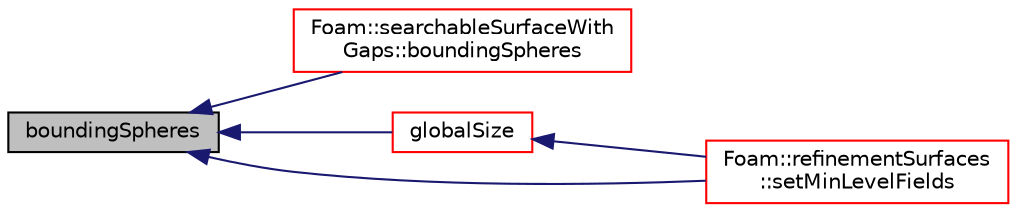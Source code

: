digraph "boundingSpheres"
{
  bgcolor="transparent";
  edge [fontname="Helvetica",fontsize="10",labelfontname="Helvetica",labelfontsize="10"];
  node [fontname="Helvetica",fontsize="10",shape=record];
  rankdir="LR";
  Node1 [label="boundingSpheres",height=0.2,width=0.4,color="black", fillcolor="grey75", style="filled", fontcolor="black"];
  Node1 -> Node2 [dir="back",color="midnightblue",fontsize="10",style="solid",fontname="Helvetica"];
  Node2 [label="Foam::searchableSurfaceWith\lGaps::boundingSpheres",height=0.2,width=0.4,color="red",URL="$a02346.html#a759ae0af5ca7f2dd32ad877909c3c207",tooltip="Get bounding spheres (centre and radius squared), one per element. "];
  Node1 -> Node3 [dir="back",color="midnightblue",fontsize="10",style="solid",fontname="Helvetica"];
  Node3 [label="globalSize",height=0.2,width=0.4,color="red",URL="$a02338.html#a8552430e1bfdd437d14f4bbb517c59db",tooltip="Range of global indices that can be returned. "];
  Node3 -> Node4 [dir="back",color="midnightblue",fontsize="10",style="solid",fontname="Helvetica"];
  Node4 [label="Foam::refinementSurfaces\l::setMinLevelFields",height=0.2,width=0.4,color="red",URL="$a02176.html#ad4b11621a132f1dc63549c371e1afdcd",tooltip="Calculate minLevelFields. "];
  Node1 -> Node4 [dir="back",color="midnightblue",fontsize="10",style="solid",fontname="Helvetica"];
}
